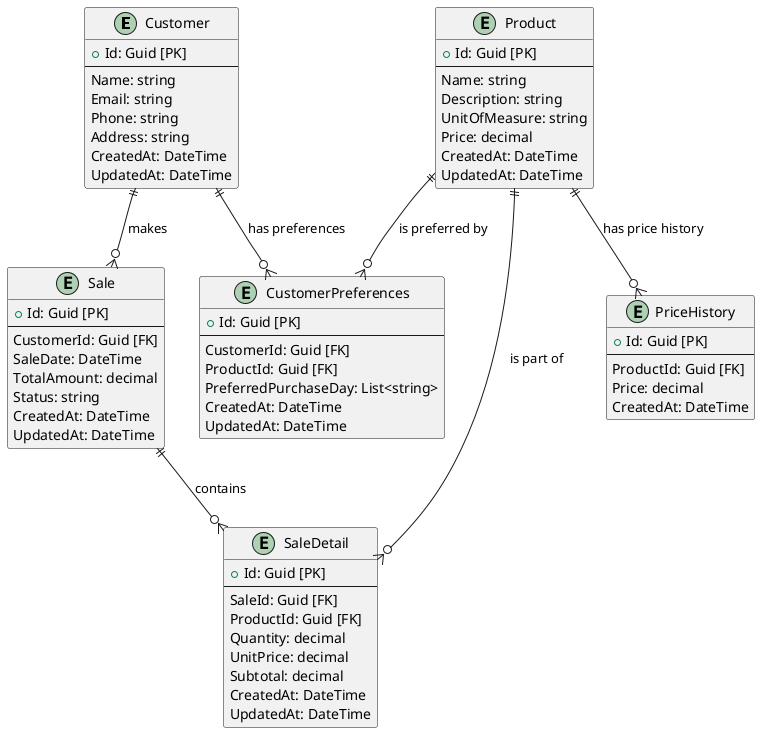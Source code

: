 @startuml
entity Customer {
    + Id: Guid [PK]
    --
    Name: string
    Email: string
    Phone: string
    Address: string
    CreatedAt: DateTime
    UpdatedAt: DateTime
}

entity Product {
    + Id: Guid [PK]
    --
    Name: string
    Description: string
    UnitOfMeasure: string
    Price: decimal
    CreatedAt: DateTime
    UpdatedAt: DateTime
}

entity Sale {
    + Id: Guid [PK]
    --
    CustomerId: Guid [FK]
    SaleDate: DateTime
    TotalAmount: decimal
    Status: string
    CreatedAt: DateTime
    UpdatedAt: DateTime
}

entity SaleDetail {
    + Id: Guid [PK]
    --
    SaleId: Guid [FK]
    ProductId: Guid [FK]
    Quantity: decimal
    UnitPrice: decimal
    Subtotal: decimal
    CreatedAt: DateTime
    UpdatedAt: DateTime
}

entity PriceHistory {
    + Id: Guid [PK]
    --
    ProductId: Guid [FK]
    Price: decimal
    CreatedAt: DateTime
}

entity CustomerPreferences {
    + Id: Guid [PK]
    --
    CustomerId: Guid [FK]
    ProductId: Guid [FK]
    PreferredPurchaseDay: List<string>
    CreatedAt: DateTime
    UpdatedAt: DateTime
}

Customer ||--o{ Sale : "makes"
Sale ||--o{ SaleDetail : "contains"
Product ||--o{ SaleDetail : "is part of"
Product ||--o{ PriceHistory : "has price history"
Customer ||--o{ CustomerPreferences : "has preferences"
Product ||--o{ CustomerPreferences : "is preferred by"
@enduml
